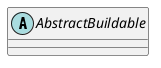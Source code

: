 /'
 '  UML include file for AbstractBuildable class
 '/

@startuml
abstract class AbstractBuildable {
!ifdef SHOW_CONTENT
    #unowned Node* node
!endif
}
@enduml
